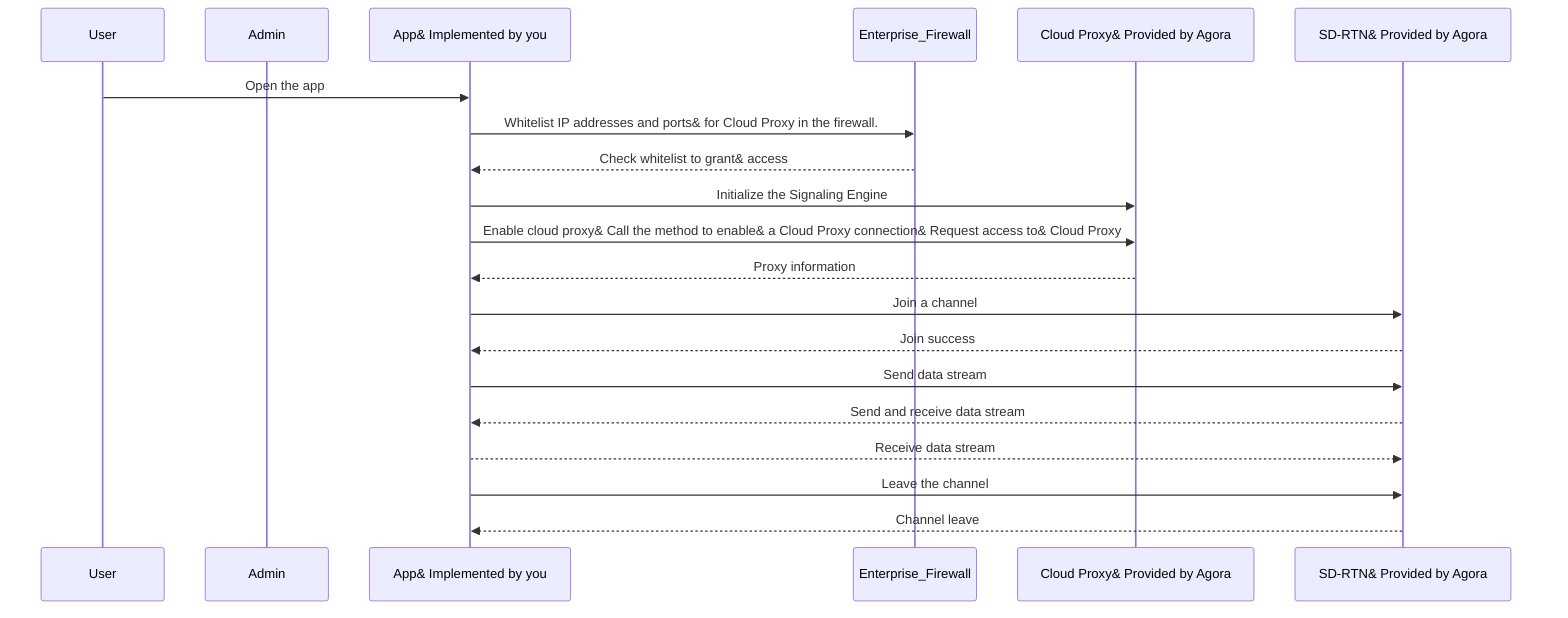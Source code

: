 sequenceDiagram
    participant User
    participant Admin
    participant App as App&#10;Implemented by you
    participant Enterprise_Firewall
    participant Cloud_Proxy as Cloud Proxy&#10;Provided by Agora
    participant SD_RTN as SD-RTN&#10;Provided by Agora

    User->>App: Open the app
    App->>Enterprise_Firewall: Whitelist IP addresses and ports&#10;for Cloud Proxy in the firewall.
    Enterprise_Firewall-->>App: Check whitelist to grant&#10;access
    App->>Cloud_Proxy: Initialize the Signaling Engine
    App->>Cloud_Proxy: Enable cloud proxy&#10;Call the method to enable&#10;a Cloud Proxy connection&#10;Request access to&#10;Cloud Proxy
    Cloud_Proxy-->>App: Proxy information
    App->>SD_RTN: Join a channel
    SD_RTN-->>App: Join success
    App->>SD_RTN: Send data stream
    SD_RTN-->>App: Send and receive data stream
    App-->>SD_RTN: Receive data stream
    App->>SD_RTN: Leave the channel
    SD_RTN-->>App: Channel leave